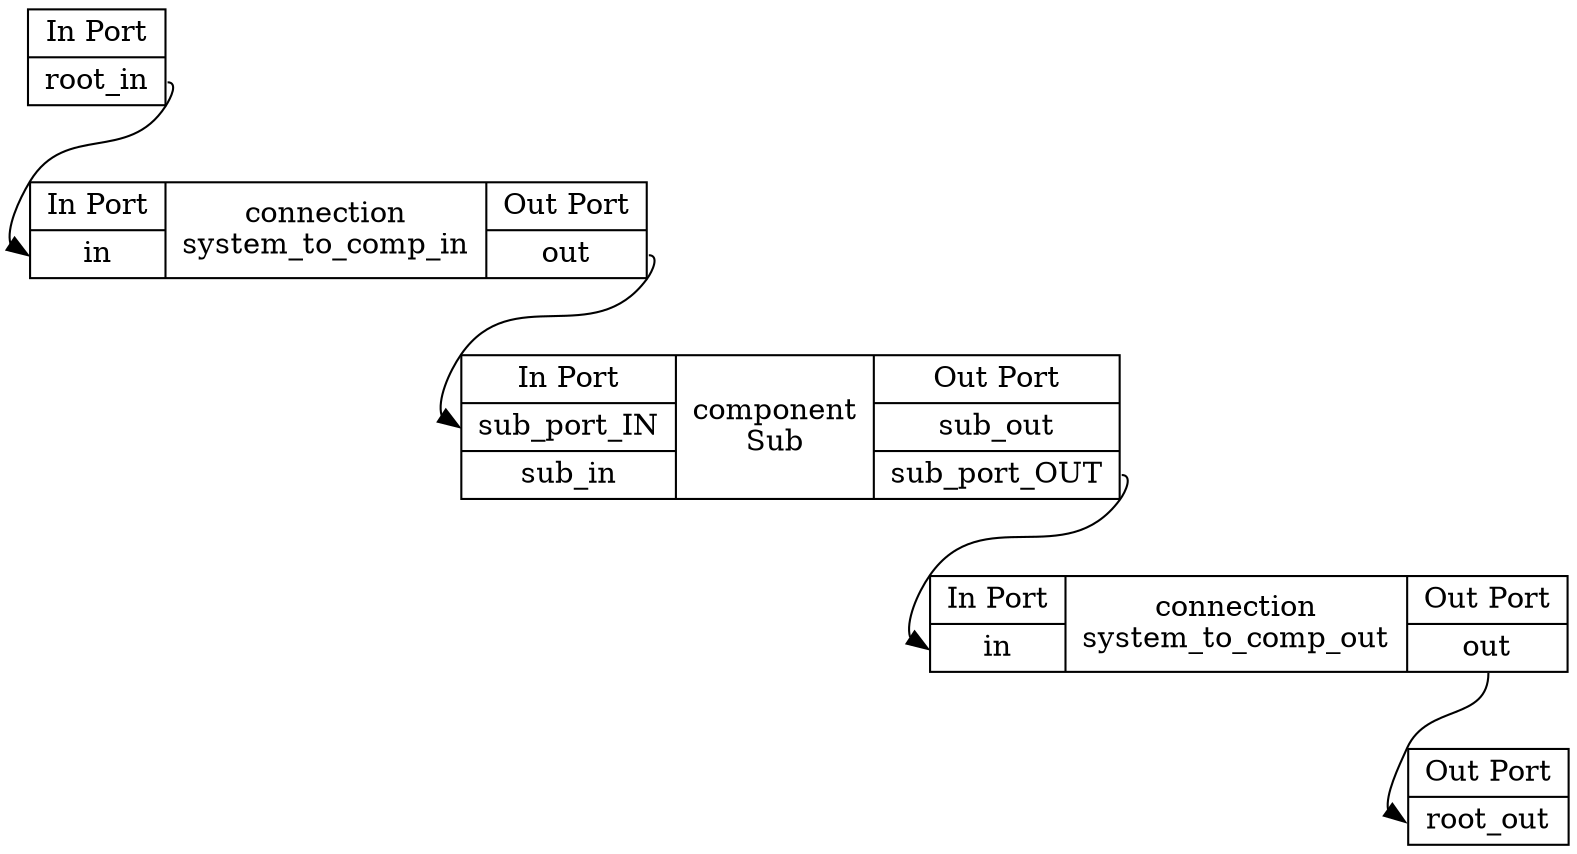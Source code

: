 digraph "component:$$AWAS#Root_three_references_Instance" {

  rankdir=TB

   "component:$$AWAS$Root_three_references_Instance#Sub" [label="{In Port|<sub_port_IN>sub_port_IN|<sub_in>sub_in} |component\nSub|{Out Port|<sub_out>sub_out|<sub_port_OUT>sub_port_OUT} ",  shape="record"] 
   "connection:$$AWAS$Root_three_references_Instance#system_to_comp_in" [label="{In Port|<in>in} |connection\nsystem_to_comp_in|{Out Port|<out>out} ",  shape="record"] 
   "connection:$$AWAS$Root_three_references_Instance#system_to_comp_out" [label="{In Port|<in>in} |connection\nsystem_to_comp_out|{Out Port|<out>out} ",  shape="record"] 
   "port-in:$$AWAS$Root_three_references_Instance#root_in" [label="{In Port|<root_in>root_in}", rank="source", shape="record"] 
   "port-out:$$AWAS$Root_three_references_Instance#root_out" [label="{Out Port|<root_out>root_out}", rank="sink", shape="record"] 

   "component:$$AWAS$Root_three_references_Instance#Sub" -> "connection:$$AWAS$Root_three_references_Instance#system_to_comp_out" [headport=in, tailport=sub_port_OUT] 
   "connection:$$AWAS$Root_three_references_Instance#system_to_comp_in" -> "component:$$AWAS$Root_three_references_Instance#Sub" [headport=sub_port_IN, tailport=out] 
   "connection:$$AWAS$Root_three_references_Instance#system_to_comp_out" -> "port-out:$$AWAS$Root_three_references_Instance#root_out" [headport=root_out, tailport=out] 
   "port-in:$$AWAS$Root_three_references_Instance#root_in" -> "connection:$$AWAS$Root_three_references_Instance#system_to_comp_in" [headport=in, tailport=root_in] 

}